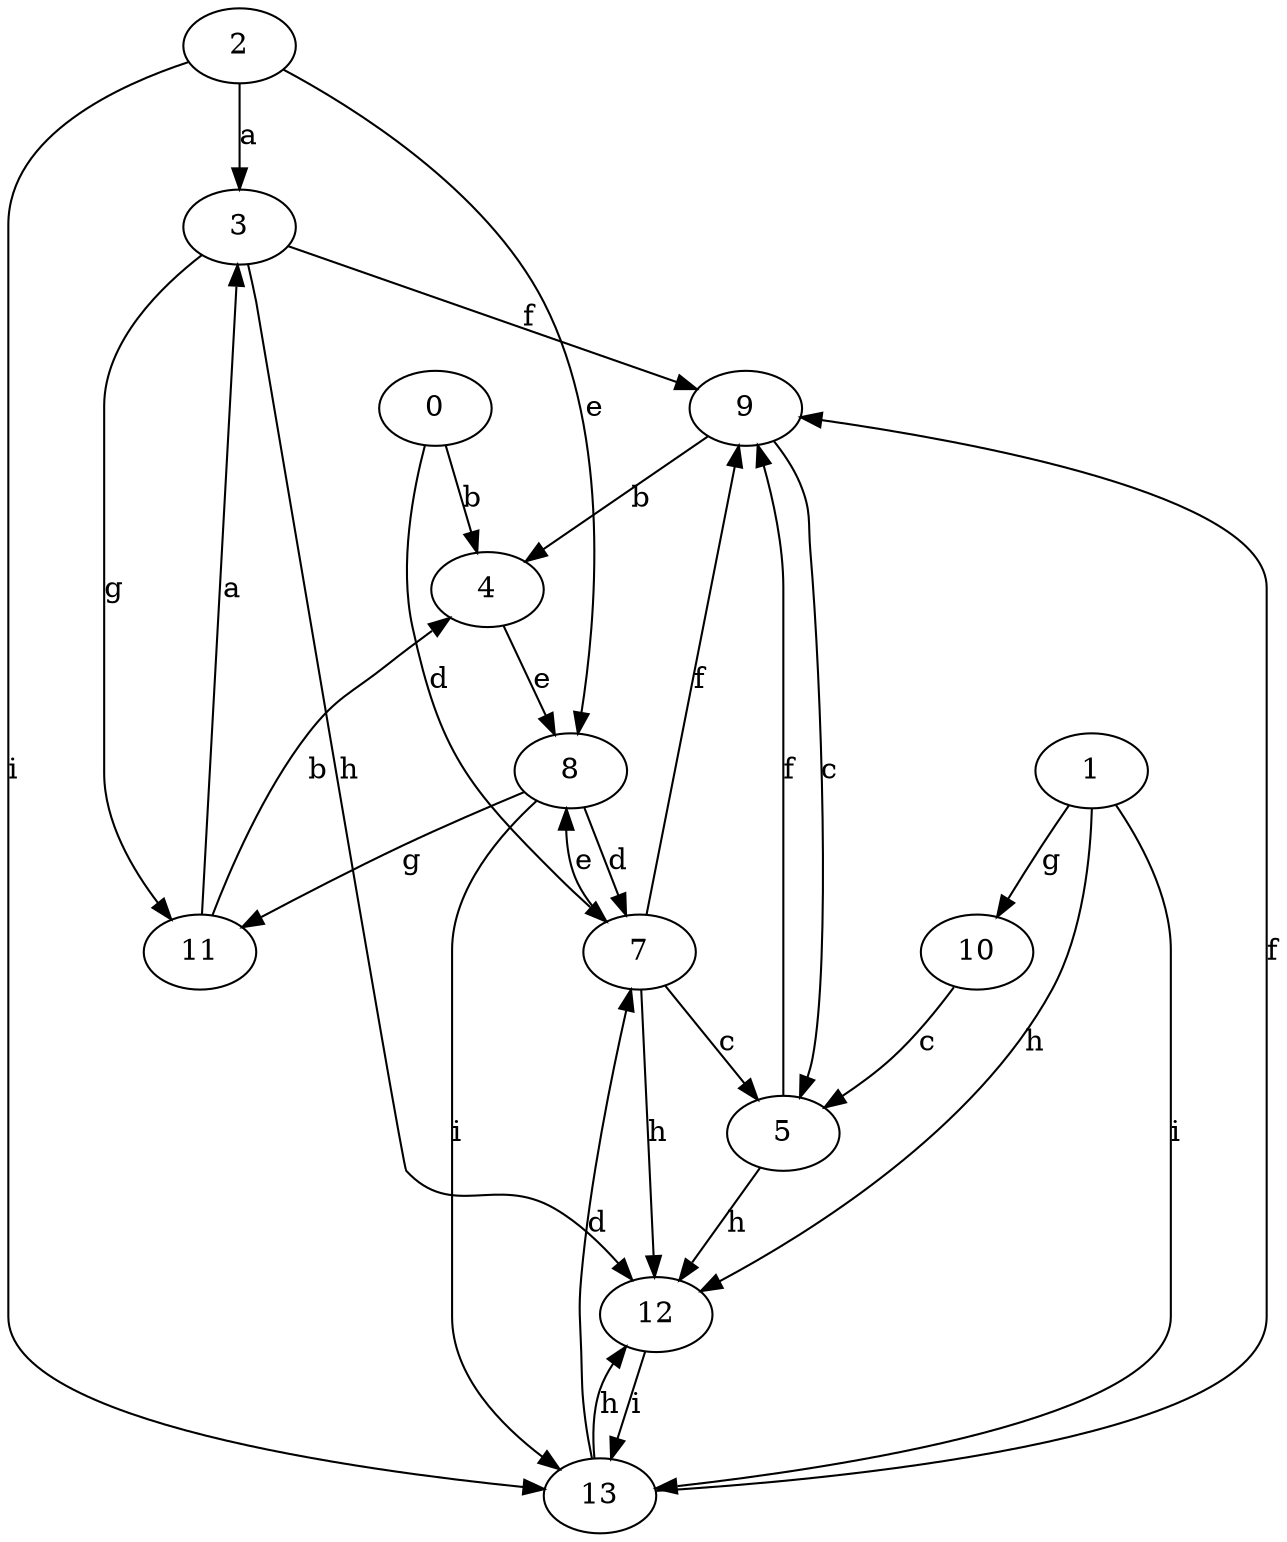 strict digraph  {
2;
3;
4;
5;
0;
7;
1;
8;
9;
10;
11;
12;
13;
2 -> 3  [label=a];
2 -> 8  [label=e];
2 -> 13  [label=i];
3 -> 9  [label=f];
3 -> 11  [label=g];
3 -> 12  [label=h];
4 -> 8  [label=e];
5 -> 9  [label=f];
5 -> 12  [label=h];
0 -> 4  [label=b];
0 -> 7  [label=d];
7 -> 5  [label=c];
7 -> 8  [label=e];
7 -> 9  [label=f];
7 -> 12  [label=h];
1 -> 10  [label=g];
1 -> 12  [label=h];
1 -> 13  [label=i];
8 -> 7  [label=d];
8 -> 11  [label=g];
8 -> 13  [label=i];
9 -> 4  [label=b];
9 -> 5  [label=c];
10 -> 5  [label=c];
11 -> 3  [label=a];
11 -> 4  [label=b];
12 -> 13  [label=i];
13 -> 7  [label=d];
13 -> 9  [label=f];
13 -> 12  [label=h];
}
